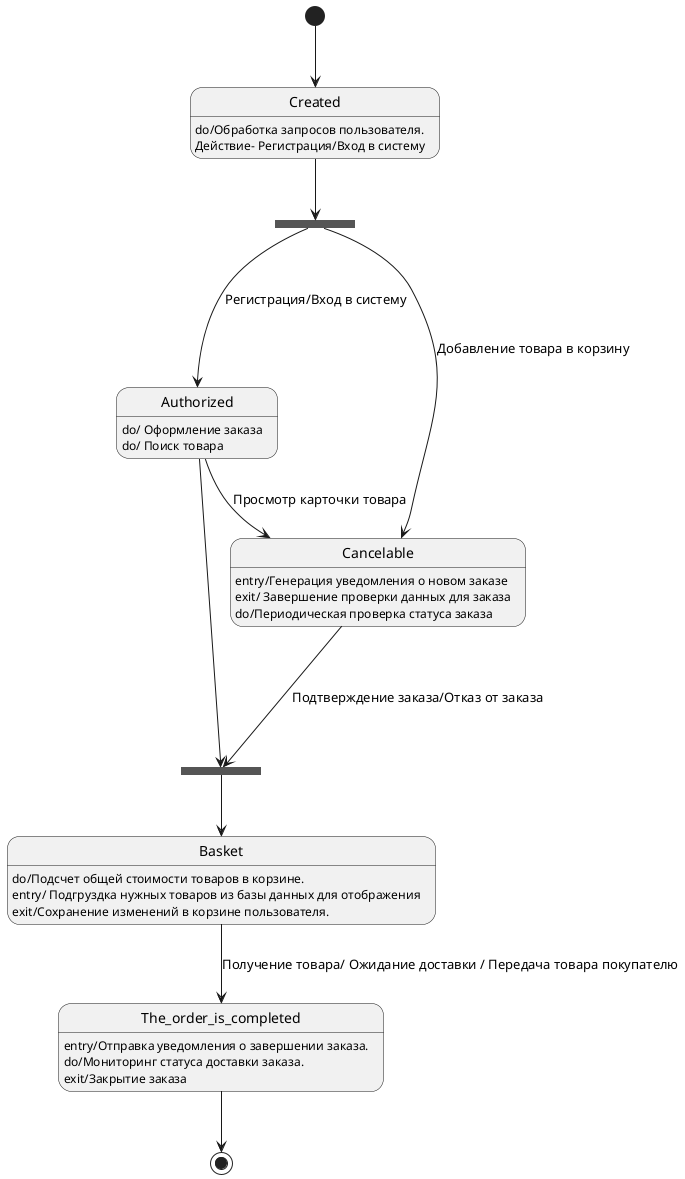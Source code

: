 @startuml
hide empty description
[*] --> Created
state fork_state <<fork>>
Created --> fork_state
fork_state ---> Authorized :  Регистрация/Вход в систему
fork_state --> Cancelable : Добавление товара в корзину

Created : do/Обработка запросов пользователя.
Created : Действие- Регистрация/Вход в систему
Authorized : do/ Оформление заказа
Authorized : do/ Поиск товара
Cancelable : entry/Генерация уведомления о новом заказе
Cancelable : exit/ Завершение проверки данных для заказа
Cancelable: do/Периодическая проверка статуса заказа
Basket : do/Подсчет общей стоимости товаров в корзине.
Basket: entry/ Подгруздка нужных товаров из базы данных для отображения
Basket : exit/Сохранение изменений в корзине пользователя.
The_order_is_completed : entry/Отправка уведомления о завершении заказа.
The_order_is_completed : do/Мониторинг статуса доставки заказа.
The_order_is_completed : exit/Закрытие заказа

state join_state <<join>>
Authorized --> join_state
Authorized --> Cancelable : Просмотр карточки товара
Cancelable ---> join_state : Подтверждение заказа/Отказ от заказа
join_state--> Basket
Basket --> The_order_is_completed : Получение товара/ Ожидание доставки / Передача товара покупателю
The_order_is_completed --> [*]

@enduml


